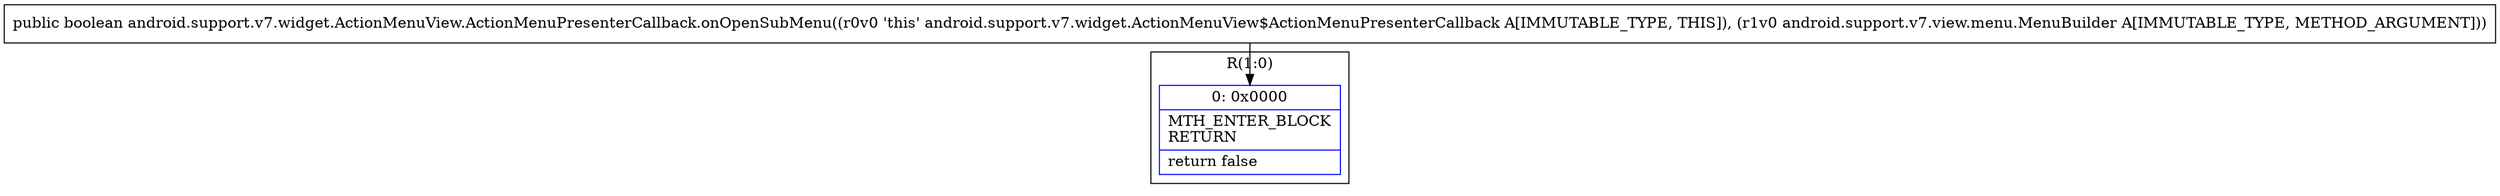 digraph "CFG forandroid.support.v7.widget.ActionMenuView.ActionMenuPresenterCallback.onOpenSubMenu(Landroid\/support\/v7\/view\/menu\/MenuBuilder;)Z" {
subgraph cluster_Region_1720109249 {
label = "R(1:0)";
node [shape=record,color=blue];
Node_0 [shape=record,label="{0\:\ 0x0000|MTH_ENTER_BLOCK\lRETURN\l|return false\l}"];
}
MethodNode[shape=record,label="{public boolean android.support.v7.widget.ActionMenuView.ActionMenuPresenterCallback.onOpenSubMenu((r0v0 'this' android.support.v7.widget.ActionMenuView$ActionMenuPresenterCallback A[IMMUTABLE_TYPE, THIS]), (r1v0 android.support.v7.view.menu.MenuBuilder A[IMMUTABLE_TYPE, METHOD_ARGUMENT])) }"];
MethodNode -> Node_0;
}

